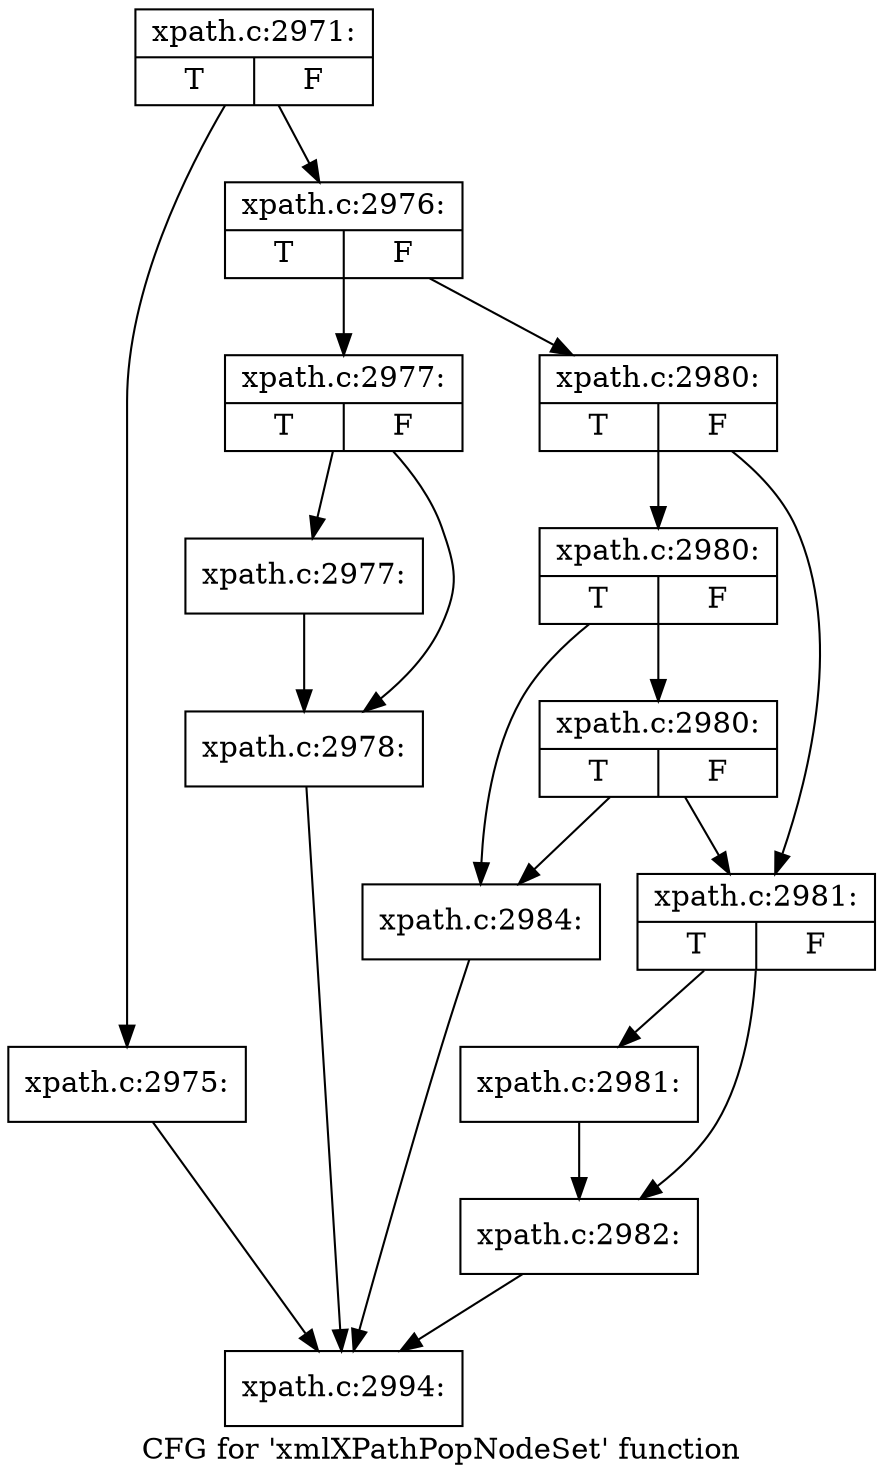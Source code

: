 digraph "CFG for 'xmlXPathPopNodeSet' function" {
	label="CFG for 'xmlXPathPopNodeSet' function";

	Node0x47661e0 [shape=record,label="{xpath.c:2971:|{<s0>T|<s1>F}}"];
	Node0x47661e0 -> Node0x4766120;
	Node0x47661e0 -> Node0x47679b0;
	Node0x4766120 [shape=record,label="{xpath.c:2975:}"];
	Node0x4766120 -> Node0x4767550;
	Node0x47679b0 [shape=record,label="{xpath.c:2976:|{<s0>T|<s1>F}}"];
	Node0x47679b0 -> Node0x4769790;
	Node0x47679b0 -> Node0x47697e0;
	Node0x4769790 [shape=record,label="{xpath.c:2977:|{<s0>T|<s1>F}}"];
	Node0x4769790 -> Node0x4769e20;
	Node0x4769790 -> Node0x4769e70;
	Node0x4769e20 [shape=record,label="{xpath.c:2977:}"];
	Node0x4769e20 -> Node0x4769e70;
	Node0x4769e70 [shape=record,label="{xpath.c:2978:}"];
	Node0x4769e70 -> Node0x4767550;
	Node0x47697e0 [shape=record,label="{xpath.c:2980:|{<s0>T|<s1>F}}"];
	Node0x47697e0 -> Node0x476a550;
	Node0x47697e0 -> Node0x476a4b0;
	Node0x476a550 [shape=record,label="{xpath.c:2980:|{<s0>T|<s1>F}}"];
	Node0x476a550 -> Node0x476a500;
	Node0x476a550 -> Node0x476a8d0;
	Node0x476a8d0 [shape=record,label="{xpath.c:2980:|{<s0>T|<s1>F}}"];
	Node0x476a8d0 -> Node0x476a500;
	Node0x476a8d0 -> Node0x476a4b0;
	Node0x476a4b0 [shape=record,label="{xpath.c:2981:|{<s0>T|<s1>F}}"];
	Node0x476a4b0 -> Node0x476b230;
	Node0x476a4b0 -> Node0x476b280;
	Node0x476b230 [shape=record,label="{xpath.c:2981:}"];
	Node0x476b230 -> Node0x476b280;
	Node0x476b280 [shape=record,label="{xpath.c:2982:}"];
	Node0x476b280 -> Node0x4767550;
	Node0x476a500 [shape=record,label="{xpath.c:2984:}"];
	Node0x476a500 -> Node0x4767550;
	Node0x4767550 [shape=record,label="{xpath.c:2994:}"];
}
